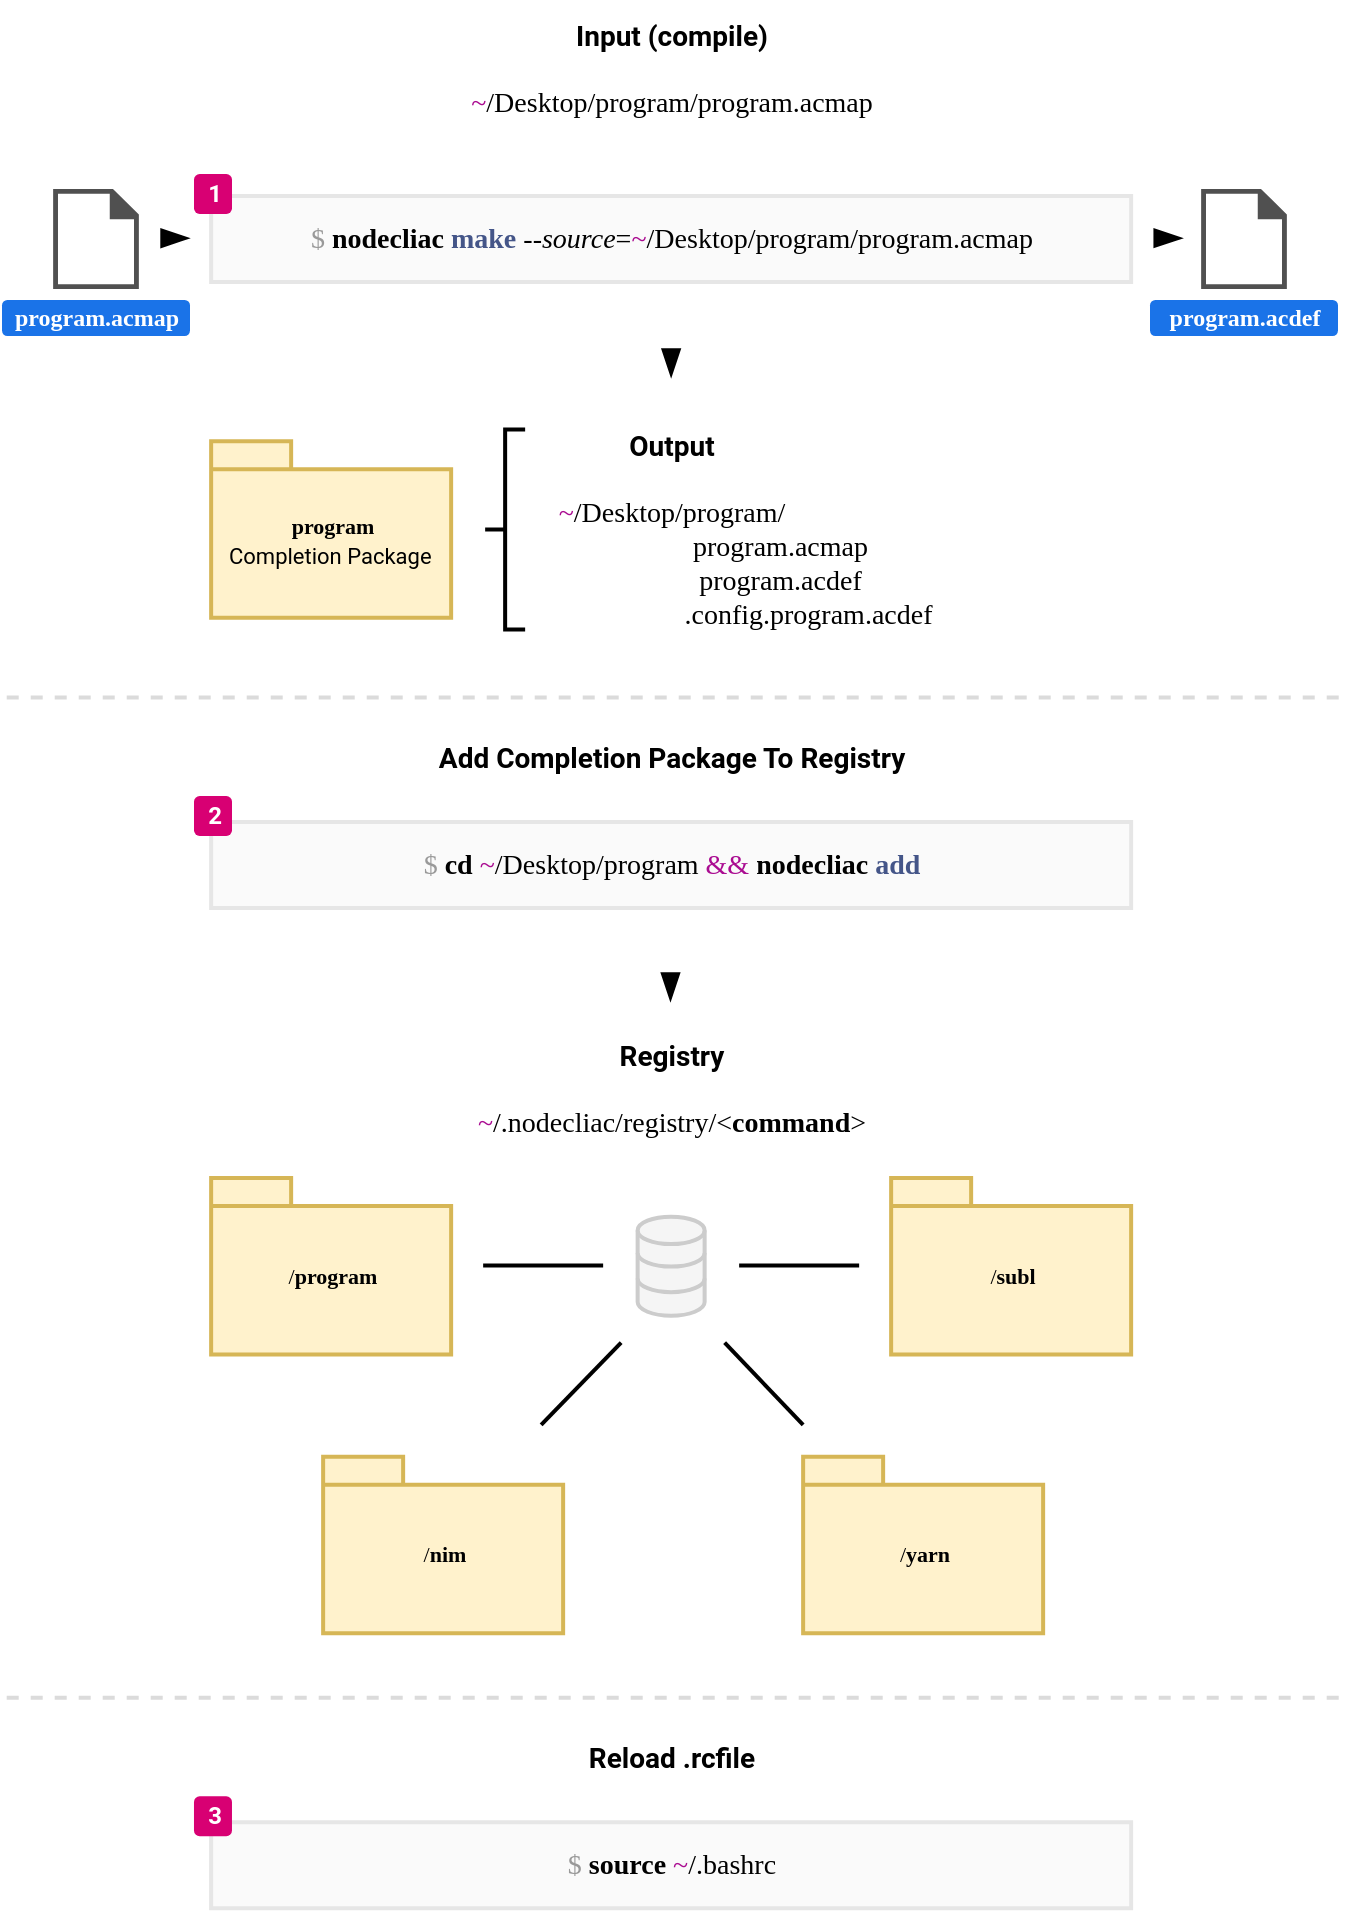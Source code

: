 <mxfile version="12.9.14" type="device"><diagram id="eQg-4vlV00FP2wzIp11V" name="Page-1"><mxGraphModel dx="1623" dy="934" grid="0" gridSize="10" guides="1" tooltips="1" connect="1" arrows="1" fold="1" page="1" pageScale="1" pageWidth="850" pageHeight="1100" math="0" shadow="0"><root><mxCell id="0"/><mxCell id="1" parent="0"/><mxCell id="PG-F4CkBSiFfN8Bvr9O0-31" value="" style="rounded=1;whiteSpace=wrap;html=1;fillColor=#1a73e8;fontColor=#3399FF;strokeColor=none;" vertex="1" parent="1"><mxGeometry x="665.0" y="223" width="94" height="18" as="geometry"/></mxCell><mxCell id="PG-F4CkBSiFfN8Bvr9O0-29" value="" style="rounded=1;whiteSpace=wrap;html=1;fillColor=#1A73E8;fontColor=#3399FF;strokeColor=none;" vertex="1" parent="1"><mxGeometry x="91" y="223" width="94" height="18" as="geometry"/></mxCell><mxCell id="2HdHL_YvqqBx482Z7Fr5-2" value="&lt;font style=&quot;font-size: 14px&quot; face=&quot;Consolas&quot;&gt;&lt;font face=&quot;Roboto&quot;&gt;&lt;b&gt;Output&lt;/b&gt;&lt;/font&gt;&lt;br&gt;&lt;br&gt;&lt;font color=&quot;#aa0c91&quot;&gt;~&lt;/font&gt;/Desktop/program/&lt;br&gt;&amp;nbsp; &amp;nbsp; &amp;nbsp; &amp;nbsp; &amp;nbsp; &amp;nbsp; &amp;nbsp; &amp;nbsp; &amp;nbsp; &amp;nbsp; &amp;nbsp; &amp;nbsp; &amp;nbsp; &amp;nbsp; &amp;nbsp;&amp;nbsp; program.acmap&lt;br&gt;&amp;nbsp; &amp;nbsp; &amp;nbsp; &amp;nbsp; &amp;nbsp; &amp;nbsp; &amp;nbsp; &amp;nbsp; &amp;nbsp; &amp;nbsp; &amp;nbsp; &amp;nbsp; &amp;nbsp; &amp;nbsp; &amp;nbsp;&amp;nbsp; program.acdef&lt;br&gt;&amp;nbsp; &amp;nbsp; &amp;nbsp; &amp;nbsp; &amp;nbsp; &amp;nbsp; &amp;nbsp; &amp;nbsp; &amp;nbsp; &amp;nbsp; &amp;nbsp; &amp;nbsp; &amp;nbsp; &amp;nbsp; &amp;nbsp; &amp;nbsp; &amp;nbsp; &amp;nbsp; &amp;nbsp; &amp;nbsp;.config.program.acdef&lt;/font&gt;" style="text;html=1;align=center;verticalAlign=middle;whiteSpace=wrap;rounded=0;shadow=0;glass=0;comic=0;" parent="1" vertex="1"><mxGeometry x="99.57" y="267.75" width="652" height="140" as="geometry"/></mxCell><mxCell id="2HdHL_YvqqBx482Z7Fr5-3" value="&lt;font style=&quot;font-size: 14px&quot;&gt;&lt;font color=&quot;#999999&quot;&gt;$&lt;/font&gt; &lt;b style=&quot;color: rgb(0 , 0 , 0)&quot;&gt;nodecliac&lt;/b&gt; &lt;b&gt;&lt;font color=&quot;#445588&quot;&gt;make&lt;/font&gt;&lt;/b&gt;&lt;b style=&quot;color: rgb(0 , 0 , 0)&quot;&gt;&amp;nbsp;&lt;/b&gt;&lt;span style=&quot;color: rgb(0 , 0 , 0)&quot;&gt;&lt;font&gt;&lt;i&gt;--source&lt;/i&gt;=&lt;/font&gt;&lt;/span&gt;&lt;font color=&quot;#aa0c91&quot;&gt;~&lt;/font&gt;&lt;font style=&quot;color: rgb(0 , 0 , 0)&quot;&gt;/Desktop/program/program.acmap&lt;/font&gt;&lt;/font&gt;" style="rounded=0;whiteSpace=wrap;html=1;strokeWidth=2;fillColor=#fafafa;shadow=0;strokeColor=#E6E6E6;comic=0;glass=0;fontFamily=Consolas;" parent="1" vertex="1"><mxGeometry x="195.57" y="171" width="460" height="43" as="geometry"/></mxCell><mxCell id="2HdHL_YvqqBx482Z7Fr5-4" value="&lt;font style=&quot;font-size: 14px&quot; face=&quot;Consolas&quot;&gt;&lt;font face=&quot;Roboto&quot;&gt;&lt;b&gt;Input (compile)&lt;/b&gt;&lt;/font&gt;&lt;br&gt;&lt;br&gt;&lt;font color=&quot;#aa0c91&quot;&gt;~&lt;/font&gt;/Desktop/program/program.acmap&lt;br&gt;&lt;/font&gt;" style="text;html=1;align=center;verticalAlign=middle;whiteSpace=wrap;rounded=0;shadow=0;glass=0;comic=0;" parent="1" vertex="1"><mxGeometry x="99.57" y="73" width="652" height="70" as="geometry"/></mxCell><mxCell id="2HdHL_YvqqBx482Z7Fr5-8" value="" style="strokeWidth=2;html=1;shape=mxgraph.flowchart.annotation_2;align=left;labelPosition=right;pointerEvents=1;" parent="1" vertex="1"><mxGeometry x="332.57" y="287.75" width="20" height="100" as="geometry"/></mxCell><mxCell id="2HdHL_YvqqBx482Z7Fr5-9" value="&lt;div&gt;&lt;span style=&quot;font-family: &amp;#34;consolas&amp;#34; ; font-size: 11px&quot;&gt;program&lt;/span&gt;&lt;font style=&quot;font-size: 11px&quot; face=&quot;Roboto&quot;&gt;&lt;br&gt;&lt;/font&gt;&lt;/div&gt;&lt;div&gt;&lt;font style=&quot;font-size: 11px ; font-weight: normal&quot; face=&quot;Roboto&quot;&gt;Completion Package&amp;nbsp;&lt;/font&gt;&lt;/div&gt;" style="shape=folder;fontStyle=1;spacingTop=10;tabWidth=40;tabHeight=14;tabPosition=left;html=1;fillColor=#fff2cc;strokeColor=#d6b656;strokeWidth=2;" parent="1" vertex="1"><mxGeometry x="195.57" y="293.63" width="120" height="88.25" as="geometry"/></mxCell><mxCell id="2HdHL_YvqqBx482Z7Fr5-10" value="&lt;font style=&quot;font-size: 14px&quot; face=&quot;Consolas&quot;&gt;&lt;font face=&quot;Roboto&quot;&gt;&lt;b&gt;Add Completion Package To Registry&lt;/b&gt;&lt;/font&gt;&lt;br&gt;&lt;/font&gt;" style="text;html=1;align=center;verticalAlign=middle;whiteSpace=wrap;rounded=0;shadow=0;glass=0;comic=0;" parent="1" vertex="1"><mxGeometry x="99.57" y="381.88" width="652" height="140" as="geometry"/></mxCell><mxCell id="2HdHL_YvqqBx482Z7Fr5-12" value="" style="endArrow=none;dashed=1;html=1;strokeColor=#DBDBDB;strokeWidth=2;fontColor=#000000;" parent="1" edge="1"><mxGeometry width="50" height="50" relative="1" as="geometry"><mxPoint x="759.36" y="421.75" as="sourcePoint"/><mxPoint x="91.79" y="421.75" as="targetPoint"/></mxGeometry></mxCell><mxCell id="2HdHL_YvqqBx482Z7Fr5-13" value="&lt;font style=&quot;font-size: 14px&quot;&gt;&lt;font color=&quot;#999999&quot;&gt;$&lt;/font&gt; &lt;b style=&quot;color: rgb(0 , 0 , 0)&quot;&gt;cd &lt;/b&gt;&lt;span style=&quot;color: rgb(0 , 0 , 0)&quot;&gt;&lt;font color=&quot;#AA0C91&quot;&gt;~&lt;/font&gt;/Desktop/program &lt;font color=&quot;#AA0C91&quot;&gt;&amp;amp;&amp;amp;&lt;/font&gt;&lt;/span&gt;&lt;b style=&quot;color: rgb(0 , 0 , 0)&quot;&gt; nodecliac&lt;/b&gt;&lt;font color=&quot;#445588&quot;&gt;&lt;b&gt; &lt;/b&gt;&lt;/font&gt;&lt;b style=&quot;color: rgb(0 , 0 , 0)&quot;&gt;&lt;font color=&quot;#445588&quot;&gt;add&lt;/font&gt;&lt;/b&gt;&lt;/font&gt;" style="rounded=0;whiteSpace=wrap;html=1;strokeWidth=2;fillColor=#FAFAFA;shadow=0;strokeColor=#E6E6E6;comic=0;glass=0;fontFamily=Consolas;" parent="1" vertex="1"><mxGeometry x="195.57" y="484" width="460" height="43" as="geometry"/></mxCell><mxCell id="2HdHL_YvqqBx482Z7Fr5-15" value="" style="endArrow=blockThin;html=1;strokeColor=#000000;strokeWidth=3;fontColor=#000000;endFill=1;" parent="1" edge="1"><mxGeometry width="50" height="50" relative="1" as="geometry"><mxPoint x="174" y="192.13" as="sourcePoint"/><mxPoint x="184" y="192.13" as="targetPoint"/></mxGeometry></mxCell><mxCell id="2HdHL_YvqqBx482Z7Fr5-16" value="" style="endArrow=blockThin;html=1;strokeColor=#000000;strokeWidth=3;fontColor=#000000;endFill=1;" parent="1" edge="1"><mxGeometry width="50" height="50" relative="1" as="geometry"><mxPoint x="670.57" y="192.1" as="sourcePoint"/><mxPoint x="680.57" y="192.1" as="targetPoint"/></mxGeometry></mxCell><mxCell id="2HdHL_YvqqBx482Z7Fr5-17" value="" style="endArrow=blockThin;html=1;strokeColor=#000000;strokeWidth=3;fontColor=#000000;endFill=1;" parent="1" edge="1"><mxGeometry width="50" height="50" relative="1" as="geometry"><mxPoint x="425.57" y="251" as="sourcePoint"/><mxPoint x="425.57" y="261" as="targetPoint"/></mxGeometry></mxCell><mxCell id="PG-F4CkBSiFfN8Bvr9O0-2" value="" style="html=1;verticalLabelPosition=bottom;align=center;labelBackgroundColor=#ffffff;verticalAlign=top;strokeWidth=2;strokeColor=#CCCCCC;shadow=0;dashed=0;shape=mxgraph.ios7.icons.data;rounded=0;comic=0;fillColor=#f5f5f5;fontColor=#333333;" vertex="1" parent="1"><mxGeometry x="408.82" y="681.36" width="33.5" height="49.53" as="geometry"/></mxCell><mxCell id="PG-F4CkBSiFfN8Bvr9O0-3" value="&lt;font style=&quot;font-size: 14px&quot;&gt;&lt;font face=&quot;Roboto&quot;&gt;&lt;b&gt;Registry&lt;/b&gt;&lt;/font&gt;&lt;br&gt;&lt;br&gt;&lt;font color=&quot;#aa0c91&quot; style=&quot;font-family: &amp;#34;consolas&amp;#34;&quot;&gt;~&lt;/font&gt;&lt;font face=&quot;Consolas&quot;&gt;/.nodecliac/registry/&amp;lt;&lt;b&gt;command&lt;/b&gt;&amp;gt;&lt;/font&gt;&lt;br&gt;&lt;/font&gt;" style="text;html=1;align=center;verticalAlign=middle;whiteSpace=wrap;rounded=0;shadow=0;glass=0;comic=0;" vertex="1" parent="1"><mxGeometry x="99.57" y="583" width="652" height="70" as="geometry"/></mxCell><mxCell id="PG-F4CkBSiFfN8Bvr9O0-6" value="&lt;div&gt;&lt;font style=&quot;font-size: 11px&quot; face=&quot;Consolas&quot;&gt;&lt;span style=&quot;font-weight: normal&quot;&gt;/&lt;/span&gt;nim&lt;/font&gt;&lt;/div&gt;" style="shape=folder;fontStyle=1;spacingTop=10;tabWidth=40;tabHeight=14;tabPosition=left;html=1;fillColor=#fff2cc;strokeColor=#d6b656;strokeWidth=2;" vertex="1" parent="1"><mxGeometry x="251.57" y="801.36" width="120" height="88.25" as="geometry"/></mxCell><mxCell id="PG-F4CkBSiFfN8Bvr9O0-7" value="&lt;div&gt;&lt;font face=&quot;Consolas&quot; style=&quot;font-size: 11px&quot;&gt;&lt;span style=&quot;font-weight: normal&quot;&gt;/&lt;/span&gt;yarn&lt;/font&gt;&lt;/div&gt;" style="shape=folder;fontStyle=1;spacingTop=10;tabWidth=40;tabHeight=14;tabPosition=left;html=1;fillColor=#fff2cc;strokeColor=#d6b656;strokeWidth=2;" vertex="1" parent="1"><mxGeometry x="491.57" y="801.36" width="120" height="88.25" as="geometry"/></mxCell><mxCell id="PG-F4CkBSiFfN8Bvr9O0-8" value="" style="endArrow=none;html=1;fontColor=#3399FF;strokeColor=#000000;strokeWidth=2;" edge="1" parent="1"><mxGeometry width="50" height="50" relative="1" as="geometry"><mxPoint x="331.57" y="705.79" as="sourcePoint"/><mxPoint x="391.57" y="705.79" as="targetPoint"/></mxGeometry></mxCell><mxCell id="PG-F4CkBSiFfN8Bvr9O0-9" value="" style="endArrow=none;html=1;strokeWidth=2;strokeColor=#000000;" edge="1" parent="1"><mxGeometry width="50" height="50" relative="1" as="geometry"><mxPoint x="459.57" y="705.79" as="sourcePoint"/><mxPoint x="519.57" y="705.79" as="targetPoint"/></mxGeometry></mxCell><mxCell id="PG-F4CkBSiFfN8Bvr9O0-10" value="&lt;div&gt;&lt;font face=&quot;Consolas&quot; style=&quot;font-size: 11px&quot;&gt;&lt;span style=&quot;font-weight: normal&quot;&gt;/&lt;/span&gt;program&lt;/font&gt;&lt;/div&gt;" style="shape=folder;fontStyle=1;spacingTop=10;tabWidth=40;tabHeight=14;tabPosition=left;html=1;fillColor=#fff2cc;strokeColor=#d6b656;strokeWidth=2;" vertex="1" parent="1"><mxGeometry x="195.57" y="662" width="120" height="88.25" as="geometry"/></mxCell><mxCell id="PG-F4CkBSiFfN8Bvr9O0-11" value="&lt;div&gt;&lt;font face=&quot;Consolas&quot; style=&quot;font-size: 11px&quot;&gt;&lt;span style=&quot;font-weight: normal&quot;&gt;/&lt;/span&gt;subl&lt;/font&gt;&lt;/div&gt;" style="shape=folder;fontStyle=1;spacingTop=10;tabWidth=40;tabHeight=14;tabPosition=left;html=1;fillColor=#fff2cc;strokeColor=#d6b656;strokeWidth=2;" vertex="1" parent="1"><mxGeometry x="535.57" y="662" width="120" height="88.25" as="geometry"/></mxCell><mxCell id="PG-F4CkBSiFfN8Bvr9O0-13" value="" style="endArrow=none;html=1;strokeColor=#000000;strokeWidth=2;" edge="1" parent="1"><mxGeometry width="50" height="50" relative="1" as="geometry"><mxPoint x="360.57" y="785.47" as="sourcePoint"/><mxPoint x="400.57" y="744.36" as="targetPoint"/></mxGeometry></mxCell><mxCell id="PG-F4CkBSiFfN8Bvr9O0-15" value="" style="endArrow=none;html=1;strokeWidth=2;strokeColor=#000000;" edge="1" parent="1"><mxGeometry width="50" height="50" relative="1" as="geometry"><mxPoint x="452.32" y="744.36" as="sourcePoint"/><mxPoint x="491.57" y="785.47" as="targetPoint"/></mxGeometry></mxCell><mxCell id="PG-F4CkBSiFfN8Bvr9O0-17" value="" style="endArrow=blockThin;html=1;strokeColor=#000000;strokeWidth=3;fontColor=#000000;endFill=1;" edge="1" parent="1"><mxGeometry width="50" height="50" relative="1" as="geometry"><mxPoint x="425.24" y="563" as="sourcePoint"/><mxPoint x="425.24" y="573" as="targetPoint"/></mxGeometry></mxCell><mxCell id="PG-F4CkBSiFfN8Bvr9O0-26" value="&lt;font face=&quot;Consolas&quot;&gt;&lt;b&gt;program.acmap&lt;/b&gt;&lt;/font&gt;" style="pointerEvents=1;shadow=0;dashed=0;html=1;strokeColor=none;fillColor=#505050;labelPosition=center;verticalLabelPosition=bottom;verticalAlign=top;outlineConnect=0;align=center;shape=mxgraph.office.concepts.document_blank;fontColor=#FFFFFF;" vertex="1" parent="1"><mxGeometry x="116.57" y="167.5" width="42.86" height="50" as="geometry"/></mxCell><mxCell id="PG-F4CkBSiFfN8Bvr9O0-27" value="&lt;font face=&quot;Consolas&quot; color=&quot;#ffffff&quot;&gt;&lt;b&gt;program.acdef&lt;/b&gt;&lt;/font&gt;" style="pointerEvents=1;shadow=0;dashed=0;html=1;strokeColor=none;fillColor=#505050;labelPosition=center;verticalLabelPosition=bottom;verticalAlign=top;outlineConnect=0;align=center;shape=mxgraph.office.concepts.document_blank;fontColor=#3399FF;" vertex="1" parent="1"><mxGeometry x="690.57" y="167.5" width="42.86" height="50" as="geometry"/></mxCell><mxCell id="PG-F4CkBSiFfN8Bvr9O0-33" value="" style="rounded=1;whiteSpace=wrap;html=1;fillColor=#D80073;fontColor=#FFFFFF;strokeColor=none;" vertex="1" parent="1"><mxGeometry x="187" y="160" width="19" height="20" as="geometry"/></mxCell><mxCell id="PG-F4CkBSiFfN8Bvr9O0-32" value="&lt;font style=&quot;font-size: 12px&quot; face=&quot;Roboto&quot;&gt;&lt;b&gt;1&lt;/b&gt;&lt;/font&gt;" style="text;html=1;align=center;verticalAlign=middle;resizable=0;points=[];autosize=1;fontColor=#FFFFFF;" vertex="1" parent="1"><mxGeometry x="188" y="161" width="17" height="18" as="geometry"/></mxCell><mxCell id="PG-F4CkBSiFfN8Bvr9O0-36" value="" style="rounded=1;whiteSpace=wrap;html=1;fillColor=#D80073;fontColor=#FFFFFF;strokeColor=none;" vertex="1" parent="1"><mxGeometry x="187" y="471" width="19" height="20" as="geometry"/></mxCell><mxCell id="PG-F4CkBSiFfN8Bvr9O0-37" value="&lt;font style=&quot;font-size: 12px&quot; face=&quot;Roboto&quot;&gt;&lt;b&gt;2&lt;/b&gt;&lt;/font&gt;" style="text;html=1;align=center;verticalAlign=middle;resizable=0;points=[];autosize=1;fontColor=#FFFFFF;" vertex="1" parent="1"><mxGeometry x="188" y="472" width="17" height="18" as="geometry"/></mxCell><mxCell id="PG-F4CkBSiFfN8Bvr9O0-56" value="&lt;font style=&quot;font-size: 14px&quot; face=&quot;Consolas&quot;&gt;&lt;font face=&quot;Roboto&quot;&gt;&lt;b&gt;Reload .rcfile&lt;/b&gt;&lt;/font&gt;&lt;br&gt;&lt;/font&gt;" style="text;html=1;align=center;verticalAlign=middle;whiteSpace=wrap;rounded=0;shadow=0;glass=0;comic=0;" vertex="1" parent="1"><mxGeometry x="99.56" y="882" width="652" height="140" as="geometry"/></mxCell><mxCell id="PG-F4CkBSiFfN8Bvr9O0-57" value="" style="endArrow=none;dashed=1;html=1;strokeColor=#DBDBDB;strokeWidth=2;fontColor=#000000;" edge="1" parent="1"><mxGeometry width="50" height="50" relative="1" as="geometry"><mxPoint x="759.35" y="921.87" as="sourcePoint"/><mxPoint x="91.78" y="921.87" as="targetPoint"/></mxGeometry></mxCell><mxCell id="PG-F4CkBSiFfN8Bvr9O0-58" value="&lt;font style=&quot;font-size: 14px&quot;&gt;&lt;font color=&quot;#999999&quot;&gt;$&lt;/font&gt;&amp;nbsp;&lt;b&gt;source&amp;nbsp;&lt;/b&gt;&lt;span style=&quot;color: rgb(0 , 0 , 0)&quot;&gt;&lt;font color=&quot;#AA0C91&quot;&gt;~&lt;/font&gt;/.bashrc&lt;/span&gt;&lt;/font&gt;" style="rounded=0;whiteSpace=wrap;html=1;strokeWidth=2;fillColor=#FAFAFA;shadow=0;strokeColor=#E6E6E6;comic=0;glass=0;fontFamily=Consolas;" vertex="1" parent="1"><mxGeometry x="195.56" y="984.12" width="460" height="43" as="geometry"/></mxCell><mxCell id="PG-F4CkBSiFfN8Bvr9O0-59" value="" style="rounded=1;whiteSpace=wrap;html=1;fillColor=#D80073;fontColor=#FFFFFF;strokeColor=none;" vertex="1" parent="1"><mxGeometry x="186.99" y="971.12" width="19" height="20" as="geometry"/></mxCell><mxCell id="PG-F4CkBSiFfN8Bvr9O0-60" value="&lt;font style=&quot;font-size: 12px&quot; face=&quot;Roboto&quot;&gt;&lt;b&gt;3&lt;/b&gt;&lt;/font&gt;" style="text;html=1;align=center;verticalAlign=middle;resizable=0;points=[];autosize=1;fontColor=#FFFFFF;" vertex="1" parent="1"><mxGeometry x="186.99" y="971.12" width="20" height="20" as="geometry"/></mxCell></root></mxGraphModel></diagram></mxfile>